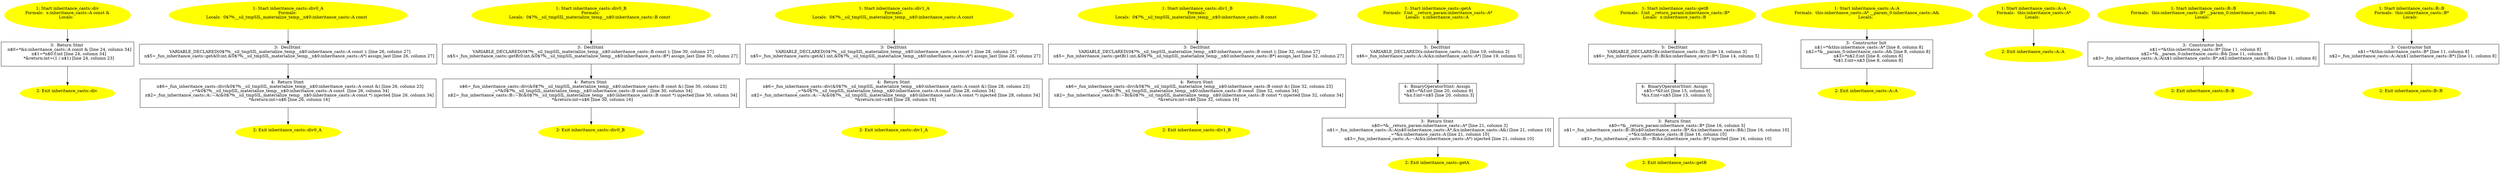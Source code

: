 /* @generated */
digraph cfg {
"div#inheritance_casts#6922777222181710886.49c2c177ef4708a5a378ab243af3c697_1" [label="1: Start inheritance_casts::div\nFormals:  x:inheritance_casts::A const &\nLocals:  \n  " color=yellow style=filled]
	

	 "div#inheritance_casts#6922777222181710886.49c2c177ef4708a5a378ab243af3c697_1" -> "div#inheritance_casts#6922777222181710886.49c2c177ef4708a5a378ab243af3c697_3" ;
"div#inheritance_casts#6922777222181710886.49c2c177ef4708a5a378ab243af3c697_2" [label="2: Exit inheritance_casts::div \n  " color=yellow style=filled]
	

"div#inheritance_casts#6922777222181710886.49c2c177ef4708a5a378ab243af3c697_3" [label="3:  Return Stmt \n   n$0=*&x:inheritance_casts::A const & [line 24, column 34]\n  n$1=*n$0.f:int [line 24, column 34]\n  *&return:int=(1 / n$1) [line 24, column 23]\n " shape="box"]
	

	 "div#inheritance_casts#6922777222181710886.49c2c177ef4708a5a378ab243af3c697_3" -> "div#inheritance_casts#6922777222181710886.49c2c177ef4708a5a378ab243af3c697_2" ;
"div0_A#inheritance_casts#7658516495554603699.e5c3e3413f6eac12dda7dd76db597c34_1" [label="1: Start inheritance_casts::div0_A\nFormals: \nLocals:  0$?%__sil_tmpSIL_materialize_temp__n$0:inheritance_casts::A const  \n  " color=yellow style=filled]
	

	 "div0_A#inheritance_casts#7658516495554603699.e5c3e3413f6eac12dda7dd76db597c34_1" -> "div0_A#inheritance_casts#7658516495554603699.e5c3e3413f6eac12dda7dd76db597c34_3" ;
"div0_A#inheritance_casts#7658516495554603699.e5c3e3413f6eac12dda7dd76db597c34_2" [label="2: Exit inheritance_casts::div0_A \n  " color=yellow style=filled]
	

"div0_A#inheritance_casts#7658516495554603699.e5c3e3413f6eac12dda7dd76db597c34_3" [label="3:  DeclStmt \n   VARIABLE_DECLARED(0$?%__sil_tmpSIL_materialize_temp__n$0:inheritance_casts::A const ); [line 26, column 27]\n  n$5=_fun_inheritance_casts::getA(0:int,&0$?%__sil_tmpSIL_materialize_temp__n$0:inheritance_casts::A*) assign_last [line 26, column 27]\n " shape="box"]
	

	 "div0_A#inheritance_casts#7658516495554603699.e5c3e3413f6eac12dda7dd76db597c34_3" -> "div0_A#inheritance_casts#7658516495554603699.e5c3e3413f6eac12dda7dd76db597c34_4" ;
"div0_A#inheritance_casts#7658516495554603699.e5c3e3413f6eac12dda7dd76db597c34_4" [label="4:  Return Stmt \n   n$6=_fun_inheritance_casts::div(&0$?%__sil_tmpSIL_materialize_temp__n$0:inheritance_casts::A const &) [line 26, column 23]\n  _=*&0$?%__sil_tmpSIL_materialize_temp__n$0:inheritance_casts::A const  [line 26, column 34]\n  n$2=_fun_inheritance_casts::A::~A(&0$?%__sil_tmpSIL_materialize_temp__n$0:inheritance_casts::A const *) injected [line 26, column 34]\n  *&return:int=n$6 [line 26, column 16]\n " shape="box"]
	

	 "div0_A#inheritance_casts#7658516495554603699.e5c3e3413f6eac12dda7dd76db597c34_4" -> "div0_A#inheritance_casts#7658516495554603699.e5c3e3413f6eac12dda7dd76db597c34_2" ;
"div0_B#inheritance_casts#9651791439006644302.4d2c177357a796fa9b436df4f92f3de8_1" [label="1: Start inheritance_casts::div0_B\nFormals: \nLocals:  0$?%__sil_tmpSIL_materialize_temp__n$0:inheritance_casts::B const  \n  " color=yellow style=filled]
	

	 "div0_B#inheritance_casts#9651791439006644302.4d2c177357a796fa9b436df4f92f3de8_1" -> "div0_B#inheritance_casts#9651791439006644302.4d2c177357a796fa9b436df4f92f3de8_3" ;
"div0_B#inheritance_casts#9651791439006644302.4d2c177357a796fa9b436df4f92f3de8_2" [label="2: Exit inheritance_casts::div0_B \n  " color=yellow style=filled]
	

"div0_B#inheritance_casts#9651791439006644302.4d2c177357a796fa9b436df4f92f3de8_3" [label="3:  DeclStmt \n   VARIABLE_DECLARED(0$?%__sil_tmpSIL_materialize_temp__n$0:inheritance_casts::B const ); [line 30, column 27]\n  n$5=_fun_inheritance_casts::getB(0:int,&0$?%__sil_tmpSIL_materialize_temp__n$0:inheritance_casts::B*) assign_last [line 30, column 27]\n " shape="box"]
	

	 "div0_B#inheritance_casts#9651791439006644302.4d2c177357a796fa9b436df4f92f3de8_3" -> "div0_B#inheritance_casts#9651791439006644302.4d2c177357a796fa9b436df4f92f3de8_4" ;
"div0_B#inheritance_casts#9651791439006644302.4d2c177357a796fa9b436df4f92f3de8_4" [label="4:  Return Stmt \n   n$6=_fun_inheritance_casts::div(&0$?%__sil_tmpSIL_materialize_temp__n$0:inheritance_casts::B const &) [line 30, column 23]\n  _=*&0$?%__sil_tmpSIL_materialize_temp__n$0:inheritance_casts::B const  [line 30, column 34]\n  n$2=_fun_inheritance_casts::B::~B(&0$?%__sil_tmpSIL_materialize_temp__n$0:inheritance_casts::B const *) injected [line 30, column 34]\n  *&return:int=n$6 [line 30, column 16]\n " shape="box"]
	

	 "div0_B#inheritance_casts#9651791439006644302.4d2c177357a796fa9b436df4f92f3de8_4" -> "div0_B#inheritance_casts#9651791439006644302.4d2c177357a796fa9b436df4f92f3de8_2" ;
"div1_A#inheritance_casts#14706027417800210732.96d94ec773e2890c763d57de8a52982b_1" [label="1: Start inheritance_casts::div1_A\nFormals: \nLocals:  0$?%__sil_tmpSIL_materialize_temp__n$0:inheritance_casts::A const  \n  " color=yellow style=filled]
	

	 "div1_A#inheritance_casts#14706027417800210732.96d94ec773e2890c763d57de8a52982b_1" -> "div1_A#inheritance_casts#14706027417800210732.96d94ec773e2890c763d57de8a52982b_3" ;
"div1_A#inheritance_casts#14706027417800210732.96d94ec773e2890c763d57de8a52982b_2" [label="2: Exit inheritance_casts::div1_A \n  " color=yellow style=filled]
	

"div1_A#inheritance_casts#14706027417800210732.96d94ec773e2890c763d57de8a52982b_3" [label="3:  DeclStmt \n   VARIABLE_DECLARED(0$?%__sil_tmpSIL_materialize_temp__n$0:inheritance_casts::A const ); [line 28, column 27]\n  n$5=_fun_inheritance_casts::getA(1:int,&0$?%__sil_tmpSIL_materialize_temp__n$0:inheritance_casts::A*) assign_last [line 28, column 27]\n " shape="box"]
	

	 "div1_A#inheritance_casts#14706027417800210732.96d94ec773e2890c763d57de8a52982b_3" -> "div1_A#inheritance_casts#14706027417800210732.96d94ec773e2890c763d57de8a52982b_4" ;
"div1_A#inheritance_casts#14706027417800210732.96d94ec773e2890c763d57de8a52982b_4" [label="4:  Return Stmt \n   n$6=_fun_inheritance_casts::div(&0$?%__sil_tmpSIL_materialize_temp__n$0:inheritance_casts::A const &) [line 28, column 23]\n  _=*&0$?%__sil_tmpSIL_materialize_temp__n$0:inheritance_casts::A const  [line 28, column 34]\n  n$2=_fun_inheritance_casts::A::~A(&0$?%__sil_tmpSIL_materialize_temp__n$0:inheritance_casts::A const *) injected [line 28, column 34]\n  *&return:int=n$6 [line 28, column 16]\n " shape="box"]
	

	 "div1_A#inheritance_casts#14706027417800210732.96d94ec773e2890c763d57de8a52982b_4" -> "div1_A#inheritance_casts#14706027417800210732.96d94ec773e2890c763d57de8a52982b_2" ;
"div1_B#inheritance_casts#15202051198007397773.6fa30ed113dcaca42095f52f33fb0c86_1" [label="1: Start inheritance_casts::div1_B\nFormals: \nLocals:  0$?%__sil_tmpSIL_materialize_temp__n$0:inheritance_casts::B const  \n  " color=yellow style=filled]
	

	 "div1_B#inheritance_casts#15202051198007397773.6fa30ed113dcaca42095f52f33fb0c86_1" -> "div1_B#inheritance_casts#15202051198007397773.6fa30ed113dcaca42095f52f33fb0c86_3" ;
"div1_B#inheritance_casts#15202051198007397773.6fa30ed113dcaca42095f52f33fb0c86_2" [label="2: Exit inheritance_casts::div1_B \n  " color=yellow style=filled]
	

"div1_B#inheritance_casts#15202051198007397773.6fa30ed113dcaca42095f52f33fb0c86_3" [label="3:  DeclStmt \n   VARIABLE_DECLARED(0$?%__sil_tmpSIL_materialize_temp__n$0:inheritance_casts::B const ); [line 32, column 27]\n  n$5=_fun_inheritance_casts::getB(1:int,&0$?%__sil_tmpSIL_materialize_temp__n$0:inheritance_casts::B*) assign_last [line 32, column 27]\n " shape="box"]
	

	 "div1_B#inheritance_casts#15202051198007397773.6fa30ed113dcaca42095f52f33fb0c86_3" -> "div1_B#inheritance_casts#15202051198007397773.6fa30ed113dcaca42095f52f33fb0c86_4" ;
"div1_B#inheritance_casts#15202051198007397773.6fa30ed113dcaca42095f52f33fb0c86_4" [label="4:  Return Stmt \n   n$6=_fun_inheritance_casts::div(&0$?%__sil_tmpSIL_materialize_temp__n$0:inheritance_casts::B const &) [line 32, column 23]\n  _=*&0$?%__sil_tmpSIL_materialize_temp__n$0:inheritance_casts::B const  [line 32, column 34]\n  n$2=_fun_inheritance_casts::B::~B(&0$?%__sil_tmpSIL_materialize_temp__n$0:inheritance_casts::B const *) injected [line 32, column 34]\n  *&return:int=n$6 [line 32, column 16]\n " shape="box"]
	

	 "div1_B#inheritance_casts#15202051198007397773.6fa30ed113dcaca42095f52f33fb0c86_4" -> "div1_B#inheritance_casts#15202051198007397773.6fa30ed113dcaca42095f52f33fb0c86_2" ;
"getA#inheritance_casts(class inheritance_casts::A)#5702196550029280494.bf770d8fdf04212f16e0b3beb3d4c512_1" [label="1: Start inheritance_casts::getA\nFormals:  f:int __return_param:inheritance_casts::A*\nLocals:  x:inheritance_casts::A \n  " color=yellow style=filled]
	

	 "getA#inheritance_casts(class inheritance_casts::A)#5702196550029280494.bf770d8fdf04212f16e0b3beb3d4c512_1" -> "getA#inheritance_casts(class inheritance_casts::A)#5702196550029280494.bf770d8fdf04212f16e0b3beb3d4c512_5" ;
"getA#inheritance_casts(class inheritance_casts::A)#5702196550029280494.bf770d8fdf04212f16e0b3beb3d4c512_2" [label="2: Exit inheritance_casts::getA \n  " color=yellow style=filled]
	

"getA#inheritance_casts(class inheritance_casts::A)#5702196550029280494.bf770d8fdf04212f16e0b3beb3d4c512_3" [label="3:  Return Stmt \n   n$0=*&__return_param:inheritance_casts::A* [line 21, column 3]\n  n$1=_fun_inheritance_casts::A::A(n$0:inheritance_casts::A*,&x:inheritance_casts::A&) [line 21, column 10]\n  _=*&x:inheritance_casts::A [line 21, column 10]\n  n$3=_fun_inheritance_casts::A::~A(&x:inheritance_casts::A*) injected [line 21, column 10]\n " shape="box"]
	

	 "getA#inheritance_casts(class inheritance_casts::A)#5702196550029280494.bf770d8fdf04212f16e0b3beb3d4c512_3" -> "getA#inheritance_casts(class inheritance_casts::A)#5702196550029280494.bf770d8fdf04212f16e0b3beb3d4c512_2" ;
"getA#inheritance_casts(class inheritance_casts::A)#5702196550029280494.bf770d8fdf04212f16e0b3beb3d4c512_4" [label="4:  BinaryOperatorStmt: Assign \n   n$5=*&f:int [line 20, column 9]\n  *&x.f:int=n$5 [line 20, column 3]\n " shape="box"]
	

	 "getA#inheritance_casts(class inheritance_casts::A)#5702196550029280494.bf770d8fdf04212f16e0b3beb3d4c512_4" -> "getA#inheritance_casts(class inheritance_casts::A)#5702196550029280494.bf770d8fdf04212f16e0b3beb3d4c512_3" ;
"getA#inheritance_casts(class inheritance_casts::A)#5702196550029280494.bf770d8fdf04212f16e0b3beb3d4c512_5" [label="5:  DeclStmt \n   VARIABLE_DECLARED(x:inheritance_casts::A); [line 19, column 3]\n  n$6=_fun_inheritance_casts::A::A(&x:inheritance_casts::A*) [line 19, column 5]\n " shape="box"]
	

	 "getA#inheritance_casts(class inheritance_casts::A)#5702196550029280494.bf770d8fdf04212f16e0b3beb3d4c512_5" -> "getA#inheritance_casts(class inheritance_casts::A)#5702196550029280494.bf770d8fdf04212f16e0b3beb3d4c512_4" ;
"getB#inheritance_casts(class inheritance_casts::B)#7572693428029732371.903fb8dc56797768f6ca6ebdf511cdaf_1" [label="1: Start inheritance_casts::getB\nFormals:  f:int __return_param:inheritance_casts::B*\nLocals:  x:inheritance_casts::B \n  " color=yellow style=filled]
	

	 "getB#inheritance_casts(class inheritance_casts::B)#7572693428029732371.903fb8dc56797768f6ca6ebdf511cdaf_1" -> "getB#inheritance_casts(class inheritance_casts::B)#7572693428029732371.903fb8dc56797768f6ca6ebdf511cdaf_5" ;
"getB#inheritance_casts(class inheritance_casts::B)#7572693428029732371.903fb8dc56797768f6ca6ebdf511cdaf_2" [label="2: Exit inheritance_casts::getB \n  " color=yellow style=filled]
	

"getB#inheritance_casts(class inheritance_casts::B)#7572693428029732371.903fb8dc56797768f6ca6ebdf511cdaf_3" [label="3:  Return Stmt \n   n$0=*&__return_param:inheritance_casts::B* [line 16, column 3]\n  n$1=_fun_inheritance_casts::B::B(n$0:inheritance_casts::B*,&x:inheritance_casts::B&) [line 16, column 10]\n  _=*&x:inheritance_casts::B [line 16, column 10]\n  n$3=_fun_inheritance_casts::B::~B(&x:inheritance_casts::B*) injected [line 16, column 10]\n " shape="box"]
	

	 "getB#inheritance_casts(class inheritance_casts::B)#7572693428029732371.903fb8dc56797768f6ca6ebdf511cdaf_3" -> "getB#inheritance_casts(class inheritance_casts::B)#7572693428029732371.903fb8dc56797768f6ca6ebdf511cdaf_2" ;
"getB#inheritance_casts(class inheritance_casts::B)#7572693428029732371.903fb8dc56797768f6ca6ebdf511cdaf_4" [label="4:  BinaryOperatorStmt: Assign \n   n$5=*&f:int [line 15, column 9]\n  *&x.f:int=n$5 [line 15, column 3]\n " shape="box"]
	

	 "getB#inheritance_casts(class inheritance_casts::B)#7572693428029732371.903fb8dc56797768f6ca6ebdf511cdaf_4" -> "getB#inheritance_casts(class inheritance_casts::B)#7572693428029732371.903fb8dc56797768f6ca6ebdf511cdaf_3" ;
"getB#inheritance_casts(class inheritance_casts::B)#7572693428029732371.903fb8dc56797768f6ca6ebdf511cdaf_5" [label="5:  DeclStmt \n   VARIABLE_DECLARED(x:inheritance_casts::B); [line 14, column 3]\n  n$6=_fun_inheritance_casts::B::B(&x:inheritance_casts::B*) [line 14, column 5]\n " shape="box"]
	

	 "getB#inheritance_casts(class inheritance_casts::B)#7572693428029732371.903fb8dc56797768f6ca6ebdf511cdaf_5" -> "getB#inheritance_casts(class inheritance_casts::B)#7572693428029732371.903fb8dc56797768f6ca6ebdf511cdaf_4" ;
"A#A#inheritance_casts#{10902709585585133973|constexpr}.68880ef701101d56bd12eca3d63ad60a_1" [label="1: Start inheritance_casts::A::A\nFormals:  this:inheritance_casts::A* __param_0:inheritance_casts::A&\nLocals:  \n  " color=yellow style=filled]
	

	 "A#A#inheritance_casts#{10902709585585133973|constexpr}.68880ef701101d56bd12eca3d63ad60a_1" -> "A#A#inheritance_casts#{10902709585585133973|constexpr}.68880ef701101d56bd12eca3d63ad60a_3" ;
"A#A#inheritance_casts#{10902709585585133973|constexpr}.68880ef701101d56bd12eca3d63ad60a_2" [label="2: Exit inheritance_casts::A::A \n  " color=yellow style=filled]
	

"A#A#inheritance_casts#{10902709585585133973|constexpr}.68880ef701101d56bd12eca3d63ad60a_3" [label="3:  Constructor Init \n   n$1=*&this:inheritance_casts::A* [line 8, column 8]\n  n$2=*&__param_0:inheritance_casts::A& [line 8, column 8]\n  n$3=*n$2.f:int [line 8, column 8]\n  *n$1.f:int=n$3 [line 8, column 8]\n " shape="box"]
	

	 "A#A#inheritance_casts#{10902709585585133973|constexpr}.68880ef701101d56bd12eca3d63ad60a_3" -> "A#A#inheritance_casts#{10902709585585133973|constexpr}.68880ef701101d56bd12eca3d63ad60a_2" ;
"A#A#inheritance_casts#{6737151014147281904}.09f433918891d7b3e607a370cf5bfca4_1" [label="1: Start inheritance_casts::A::A\nFormals:  this:inheritance_casts::A*\nLocals:  \n  " color=yellow style=filled]
	

	 "A#A#inheritance_casts#{6737151014147281904}.09f433918891d7b3e607a370cf5bfca4_1" -> "A#A#inheritance_casts#{6737151014147281904}.09f433918891d7b3e607a370cf5bfca4_2" ;
"A#A#inheritance_casts#{6737151014147281904}.09f433918891d7b3e607a370cf5bfca4_2" [label="2: Exit inheritance_casts::A::A \n  " color=yellow style=filled]
	

"B#B#inheritance_casts#{757591507791864682|constexpr}.5bcf15d1bf21f1370c2f899ddef4b1c9_1" [label="1: Start inheritance_casts::B::B\nFormals:  this:inheritance_casts::B* __param_0:inheritance_casts::B&\nLocals:  \n  " color=yellow style=filled]
	

	 "B#B#inheritance_casts#{757591507791864682|constexpr}.5bcf15d1bf21f1370c2f899ddef4b1c9_1" -> "B#B#inheritance_casts#{757591507791864682|constexpr}.5bcf15d1bf21f1370c2f899ddef4b1c9_3" ;
"B#B#inheritance_casts#{757591507791864682|constexpr}.5bcf15d1bf21f1370c2f899ddef4b1c9_2" [label="2: Exit inheritance_casts::B::B \n  " color=yellow style=filled]
	

"B#B#inheritance_casts#{757591507791864682|constexpr}.5bcf15d1bf21f1370c2f899ddef4b1c9_3" [label="3:  Constructor Init \n   n$1=*&this:inheritance_casts::B* [line 11, column 8]\n  n$2=*&__param_0:inheritance_casts::B& [line 11, column 8]\n  n$3=_fun_inheritance_casts::A::A(n$1:inheritance_casts::B*,n$2:inheritance_casts::B&) [line 11, column 8]\n " shape="box"]
	

	 "B#B#inheritance_casts#{757591507791864682|constexpr}.5bcf15d1bf21f1370c2f899ddef4b1c9_3" -> "B#B#inheritance_casts#{757591507791864682|constexpr}.5bcf15d1bf21f1370c2f899ddef4b1c9_2" ;
"B#B#inheritance_casts#{9678838365339542453}.8b569e08272bb08f8843c357c8546f65_1" [label="1: Start inheritance_casts::B::B\nFormals:  this:inheritance_casts::B*\nLocals:  \n  " color=yellow style=filled]
	

	 "B#B#inheritance_casts#{9678838365339542453}.8b569e08272bb08f8843c357c8546f65_1" -> "B#B#inheritance_casts#{9678838365339542453}.8b569e08272bb08f8843c357c8546f65_3" ;
"B#B#inheritance_casts#{9678838365339542453}.8b569e08272bb08f8843c357c8546f65_2" [label="2: Exit inheritance_casts::B::B \n  " color=yellow style=filled]
	

"B#B#inheritance_casts#{9678838365339542453}.8b569e08272bb08f8843c357c8546f65_3" [label="3:  Constructor Init \n   n$1=*&this:inheritance_casts::B* [line 11, column 8]\n  n$2=_fun_inheritance_casts::A::A(n$1:inheritance_casts::B*) [line 11, column 8]\n " shape="box"]
	

	 "B#B#inheritance_casts#{9678838365339542453}.8b569e08272bb08f8843c357c8546f65_3" -> "B#B#inheritance_casts#{9678838365339542453}.8b569e08272bb08f8843c357c8546f65_2" ;
}
